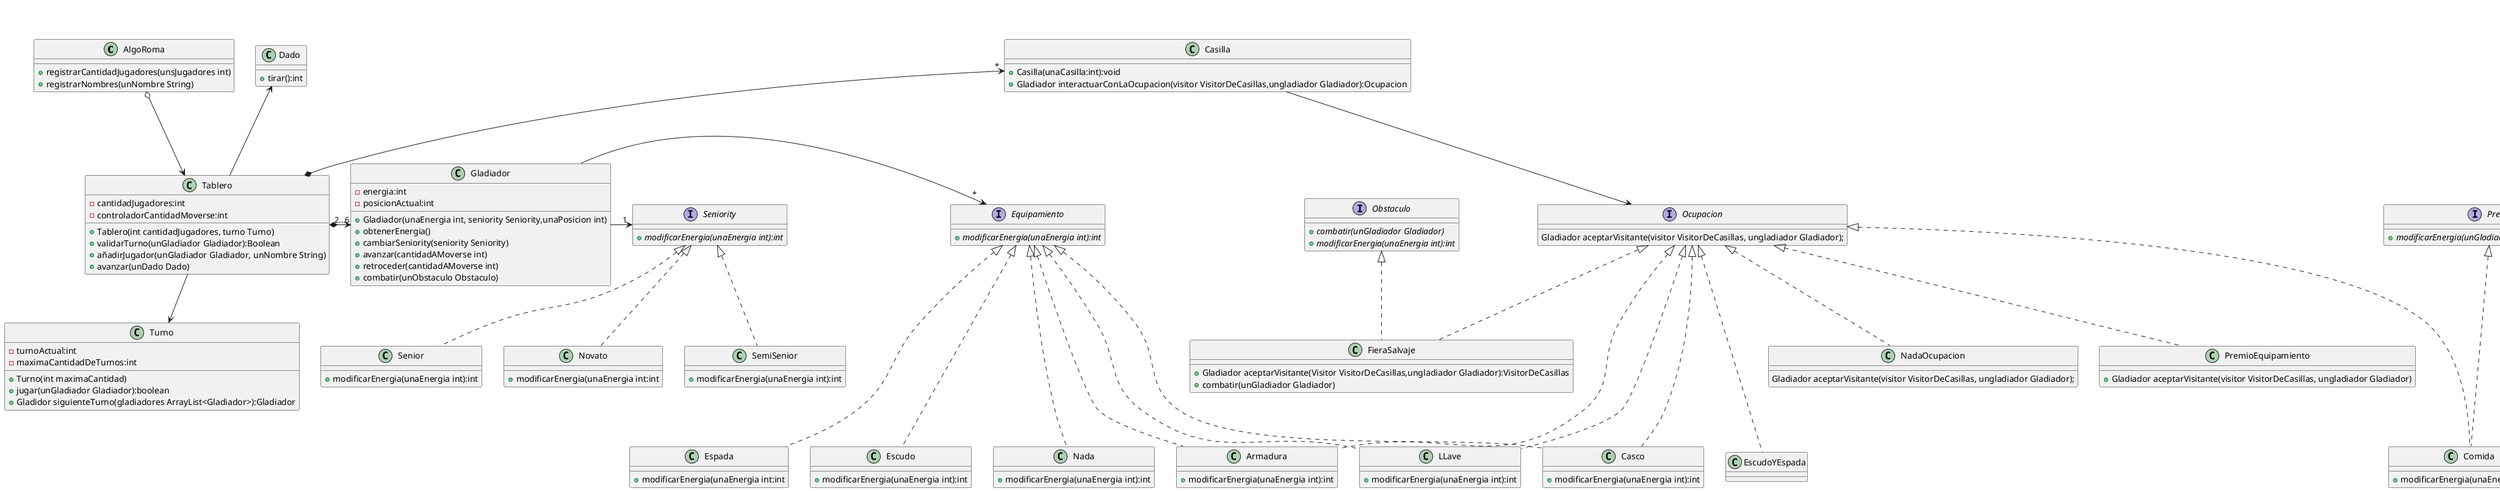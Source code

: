@startuml


class   AlgoRoma{
    +registrarCantidadJugadores(unsJugadores int)
    +registrarNombres(unNombre String)
}


class Gladiador{
    -energia:int
    -posicionActual:int
    +Gladiador(unaEnergia int, seniority Seniority,unaPosicion int)
    +obtenerEnergia()
    +cambiarSeniority(seniority Seniority)
    +avanzar(cantidadAMoverse int)
    +retroceder(cantidadAMoverse int)
    +combatir(unObstaculo Obstaculo)
}


class Tablero{
    -cantidadJugadores:int
    -controladorCantidadMoverse:int
    +Tablero(int cantidadJugadores, turno Turno)
    +validarTurno(unGladiador Gladiador):Boolean
    +añadirJugador(unGladiador Gladiador, unNombre String)
    +avanzar(unDado Dado)
}


class Dado{
    +tirar():int
}

interface Premio{
    +{abstract}modificarEnergia(unGladiador Gladiador):Gladiador
}


interface  Obstaculo{
    +{abstract}combatir(unGladiador Gladiador)
    +{abstract}modificarEnergia(unaEnergia int):int
}

class FieraSalvaje{
    +Gladiador aceptarVisitante(Visitor VisitorDeCasillas,ungladiador Gladiador):VisitorDeCasillas
    +combatir(unGladiador Gladiador)
}

class PremioEquipamiento{
      +Gladiador aceptarVisitante(visitor VisitorDeCasillas, ungladiador Gladiador)
      }

interface  Seniority{

    +{abstract}modificarEnergia(unaEnergia int):int

}
class Novato{
    +modificarEnergia(unaEnergia int:int
}
class SemiSenior{
    +modificarEnergia(unaEnergia int):int
}
class Senior{
    +modificarEnergia(unaEnergia int):int
}

interface Equipamiento{
    +{abstract}modificarEnergia(unaEnergia int):int
}
class Casco{
    +modificarEnergia(unaEnergia int):int
}
class Escudo{
    +modificarEnergia(unaEnergia int):int
}
class Armadura{
    +modificarEnergia(unaEnergia int):int
}
class Espada{
    +modificarEnergia(unaEnergia int:int
}
class LLave{
    +modificarEnergia(unaEnergia int):int
}
class Nada{
    +modificarEnergia(unaEnergia int):int
}

class Comida{
    +modificarEnergia(unaEnergia int):int
}

interface Ocupacion{
    Gladiador aceptarVisitante(visitor VisitorDeCasillas, ungladiador Gladiador);
}

class Casilla{
    +Casilla(unaCasilla:int):void
    +Gladiador interactuarConLaOcupacion(visitor VisitorDeCasillas,ungladiador Gladiador):Ocupacion
}

interface VisitorDeCasillas{
    +Gladiador visitar(casco Casco, unGladiador Gladiador)
    +Gladiador visitar(armadura Armadura, unGladiador Gladiador)
    +Gladiador visitar(escudoYEspada EscudoYEspada,unGladiador Gladiador)
    +Gladiador visitar(lLave LLave, unGladiador Gladiador);
    +Gladiador visitar(fieraSalvaje FieraSalvaje, unGladiador Gladiador)
    +Gladiador visitar(nada NadaOcupacion,unGladiador Gladiador)
    +Gladiador visitar(comida Comida,unGladiador Gladiador)
    +Gladiador visitar(unPremio PremioEquipamiento,unGladiador Gladiador)
}


class OperacionVisitorDeCasillas{
    +Gladiador visitar(casco Casco, unGladiador Gladiador)
    +Gladiador visitar(armadura Armadura,unGladiador Gladiador)
    +Gladiador visitar(escudoYEspada EscudoYEspada, unGladiador Gladiador)
    +Gladiador visitar(llave LLave , unGladiador Gladiador )
    +Gladiador visitar(fieraSalvaje FieraSalvaje ,unGladiador Gladiador)
    +Gladiador visitar(nada NadaOcupacion, unGladiador Gladiador)
    +Gladiador visitar(comida Comida,unGladiador Gladiador)
    +Gladiador visitar(unPremio PremioEquipamiento ,unGladiador Gladiador)
}

class Turno {
    -turnoActual:int
    -maximaCantidadDeTurnos:int
    +Turno(int maximaCantidad)
    +jugar(unGladiador Gladiador):boolean
    +Gladidor siguienteTurno(gladiadores ArrayList<Gladiador>):Gladiador
    }

class NadaOcupacion{
    Gladiador aceptarVisitante(visitor VisitorDeCasillas, ungladiador Gladiador);
}

Tablero *-left->"*"Casilla
Tablero *-right->"2...6 "Gladiador
AlgoRoma o--> Tablero
Tablero -up-> Dado
Tablero --> Turno

Casilla --> Ocupacion
Premio <|... Comida
Ocupacion <|... Comida

Equipamiento <|...Casco
Equipamiento <|... Escudo
Equipamiento <|... Armadura
Equipamiento <|... Espada
Equipamiento <|... LLave
Equipamiento <|... Nada
Ocupacion<|.. PremioEquipamiento
Ocupacion<|.. NadaOcupacion

Obstaculo <|.. FieraSalvaje
Ocupacion <|.. FieraSalvaje

Ocupacion <|... Armadura
Ocupacion <|... Casco
Ocupacion <|... EscudoYEspada
Ocupacion <|... LLave

Seniority <|.. Novato
Seniority <|.. SemiSenior
Seniority <|.. Senior

Gladiador -> "*"Equipamiento
Gladiador -> "1"Seniority

VisitorDeCasillas<|.. OperacionVisitorDeCasillas

@enduml